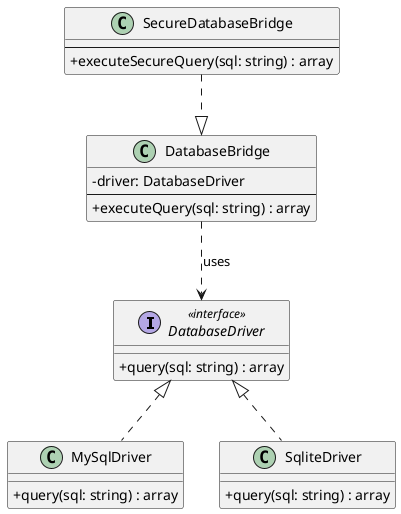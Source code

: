 @startuml Bridge
    skinparam classAttributeIconSize 0
 
    ' Interface for DatabaseDriver (Implementation)
    interface DatabaseDriver <<interface>> {
        + query(sql: string) : array
    }

    ' Concrete Implementations
    class MySqlDriver {
        + query(sql: string) : array
    }

    class SqliteDriver {
        + query(sql: string) : array
    }

    ' Abstraction
    class DatabaseBridge {
        - driver: DatabaseDriver
        ---
        + executeQuery(sql: string) : array
    }

    ' Refined Abstraction
    class SecureDatabaseBridge {
        ---
        + executeSecureQuery(sql: string) : array
    }

    ' Relationships
    DatabaseDriver <|.. MySqlDriver
    DatabaseDriver <|.. SqliteDriver
    DatabaseBridge ..> DatabaseDriver : uses
    SecureDatabaseBridge ..|> DatabaseBridge
@enduml
